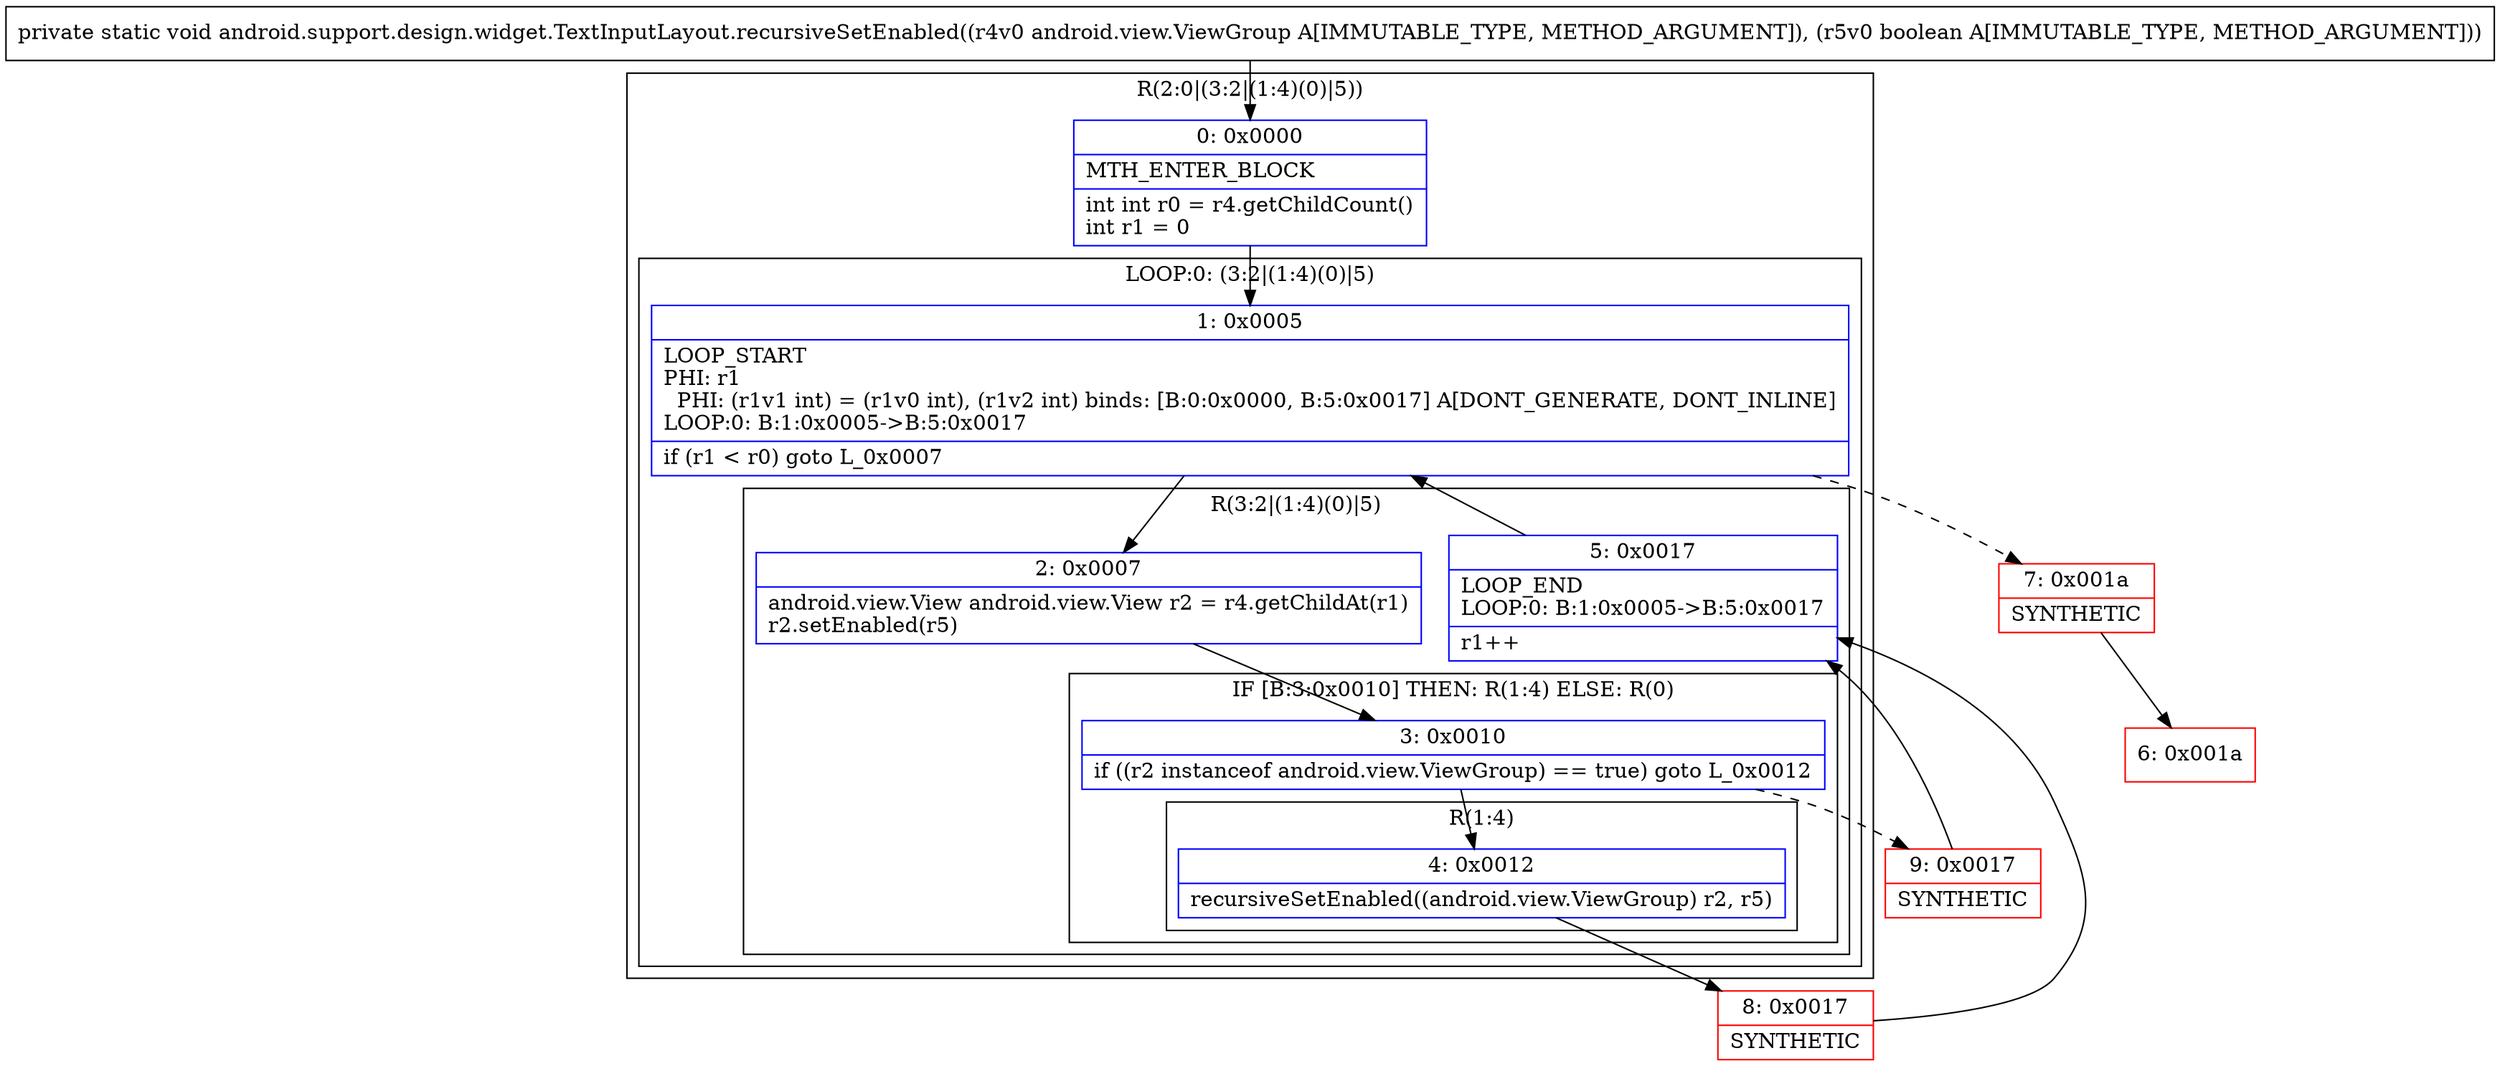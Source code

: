 digraph "CFG forandroid.support.design.widget.TextInputLayout.recursiveSetEnabled(Landroid\/view\/ViewGroup;Z)V" {
subgraph cluster_Region_1600785664 {
label = "R(2:0|(3:2|(1:4)(0)|5))";
node [shape=record,color=blue];
Node_0 [shape=record,label="{0\:\ 0x0000|MTH_ENTER_BLOCK\l|int int r0 = r4.getChildCount()\lint r1 = 0\l}"];
subgraph cluster_LoopRegion_1740779932 {
label = "LOOP:0: (3:2|(1:4)(0)|5)";
node [shape=record,color=blue];
Node_1 [shape=record,label="{1\:\ 0x0005|LOOP_START\lPHI: r1 \l  PHI: (r1v1 int) = (r1v0 int), (r1v2 int) binds: [B:0:0x0000, B:5:0x0017] A[DONT_GENERATE, DONT_INLINE]\lLOOP:0: B:1:0x0005\-\>B:5:0x0017\l|if (r1 \< r0) goto L_0x0007\l}"];
subgraph cluster_Region_1595513206 {
label = "R(3:2|(1:4)(0)|5)";
node [shape=record,color=blue];
Node_2 [shape=record,label="{2\:\ 0x0007|android.view.View android.view.View r2 = r4.getChildAt(r1)\lr2.setEnabled(r5)\l}"];
subgraph cluster_IfRegion_2031108925 {
label = "IF [B:3:0x0010] THEN: R(1:4) ELSE: R(0)";
node [shape=record,color=blue];
Node_3 [shape=record,label="{3\:\ 0x0010|if ((r2 instanceof android.view.ViewGroup) == true) goto L_0x0012\l}"];
subgraph cluster_Region_1981629202 {
label = "R(1:4)";
node [shape=record,color=blue];
Node_4 [shape=record,label="{4\:\ 0x0012|recursiveSetEnabled((android.view.ViewGroup) r2, r5)\l}"];
}
subgraph cluster_Region_1273132773 {
label = "R(0)";
node [shape=record,color=blue];
}
}
Node_5 [shape=record,label="{5\:\ 0x0017|LOOP_END\lLOOP:0: B:1:0x0005\-\>B:5:0x0017\l|r1++\l}"];
}
}
}
Node_6 [shape=record,color=red,label="{6\:\ 0x001a}"];
Node_7 [shape=record,color=red,label="{7\:\ 0x001a|SYNTHETIC\l}"];
Node_8 [shape=record,color=red,label="{8\:\ 0x0017|SYNTHETIC\l}"];
Node_9 [shape=record,color=red,label="{9\:\ 0x0017|SYNTHETIC\l}"];
MethodNode[shape=record,label="{private static void android.support.design.widget.TextInputLayout.recursiveSetEnabled((r4v0 android.view.ViewGroup A[IMMUTABLE_TYPE, METHOD_ARGUMENT]), (r5v0 boolean A[IMMUTABLE_TYPE, METHOD_ARGUMENT])) }"];
MethodNode -> Node_0;
Node_0 -> Node_1;
Node_1 -> Node_2;
Node_1 -> Node_7[style=dashed];
Node_2 -> Node_3;
Node_3 -> Node_4;
Node_3 -> Node_9[style=dashed];
Node_4 -> Node_8;
Node_5 -> Node_1;
Node_7 -> Node_6;
Node_8 -> Node_5;
Node_9 -> Node_5;
}

